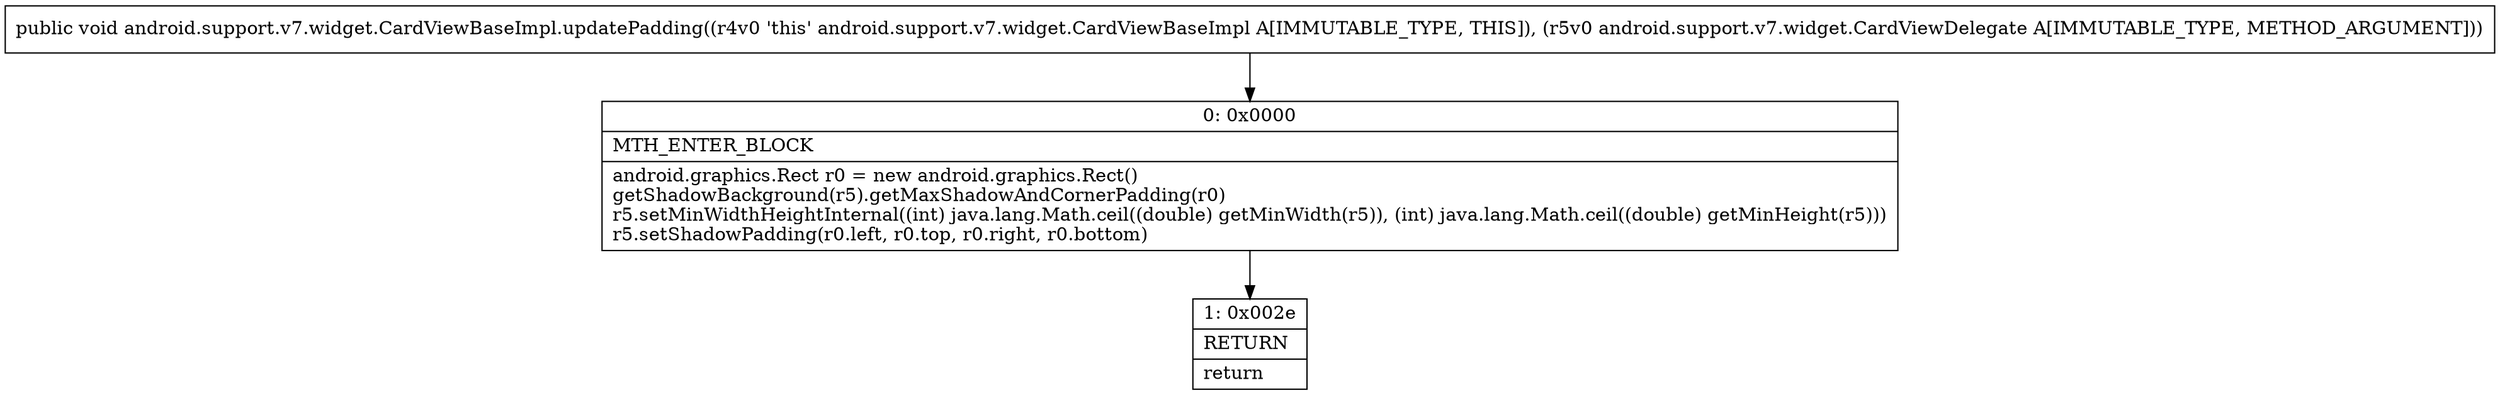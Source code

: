 digraph "CFG forandroid.support.v7.widget.CardViewBaseImpl.updatePadding(Landroid\/support\/v7\/widget\/CardViewDelegate;)V" {
Node_0 [shape=record,label="{0\:\ 0x0000|MTH_ENTER_BLOCK\l|android.graphics.Rect r0 = new android.graphics.Rect()\lgetShadowBackground(r5).getMaxShadowAndCornerPadding(r0)\lr5.setMinWidthHeightInternal((int) java.lang.Math.ceil((double) getMinWidth(r5)), (int) java.lang.Math.ceil((double) getMinHeight(r5)))\lr5.setShadowPadding(r0.left, r0.top, r0.right, r0.bottom)\l}"];
Node_1 [shape=record,label="{1\:\ 0x002e|RETURN\l|return\l}"];
MethodNode[shape=record,label="{public void android.support.v7.widget.CardViewBaseImpl.updatePadding((r4v0 'this' android.support.v7.widget.CardViewBaseImpl A[IMMUTABLE_TYPE, THIS]), (r5v0 android.support.v7.widget.CardViewDelegate A[IMMUTABLE_TYPE, METHOD_ARGUMENT])) }"];
MethodNode -> Node_0;
Node_0 -> Node_1;
}

